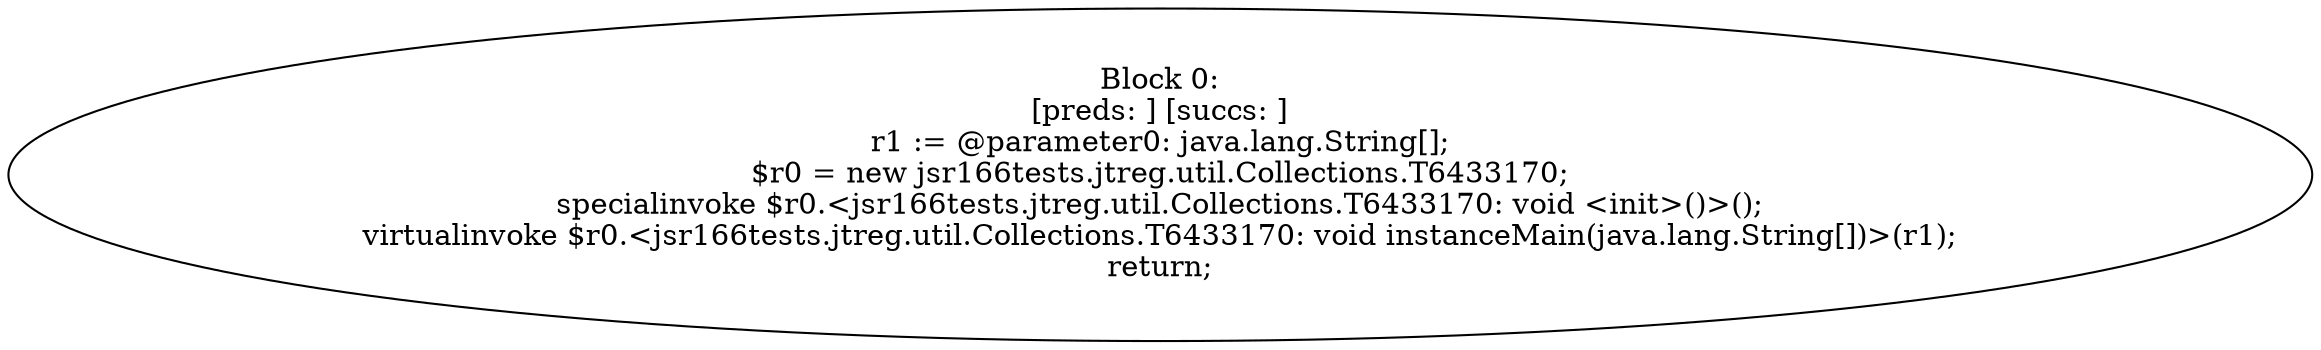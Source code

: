 digraph "unitGraph" {
    "Block 0:
[preds: ] [succs: ]
r1 := @parameter0: java.lang.String[];
$r0 = new jsr166tests.jtreg.util.Collections.T6433170;
specialinvoke $r0.<jsr166tests.jtreg.util.Collections.T6433170: void <init>()>();
virtualinvoke $r0.<jsr166tests.jtreg.util.Collections.T6433170: void instanceMain(java.lang.String[])>(r1);
return;
"
}
